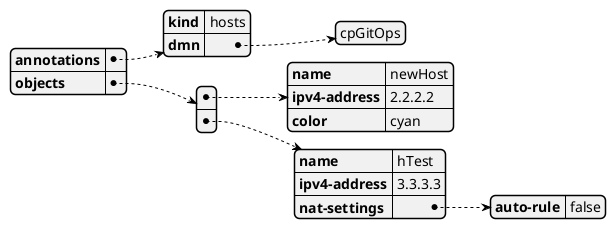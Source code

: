 @startyaml
annotations:
  kind: hosts # optional, by name
  dmn:
    - cpGitOps
objects:
  - name: "newHost"
    ipv4-address: "2.2.2.2"
    color: cyan
  - name: "hTest"
    ipv4-address: "3.3.3.3"
    nat-settings:
      auto-rule: false
@endyaml